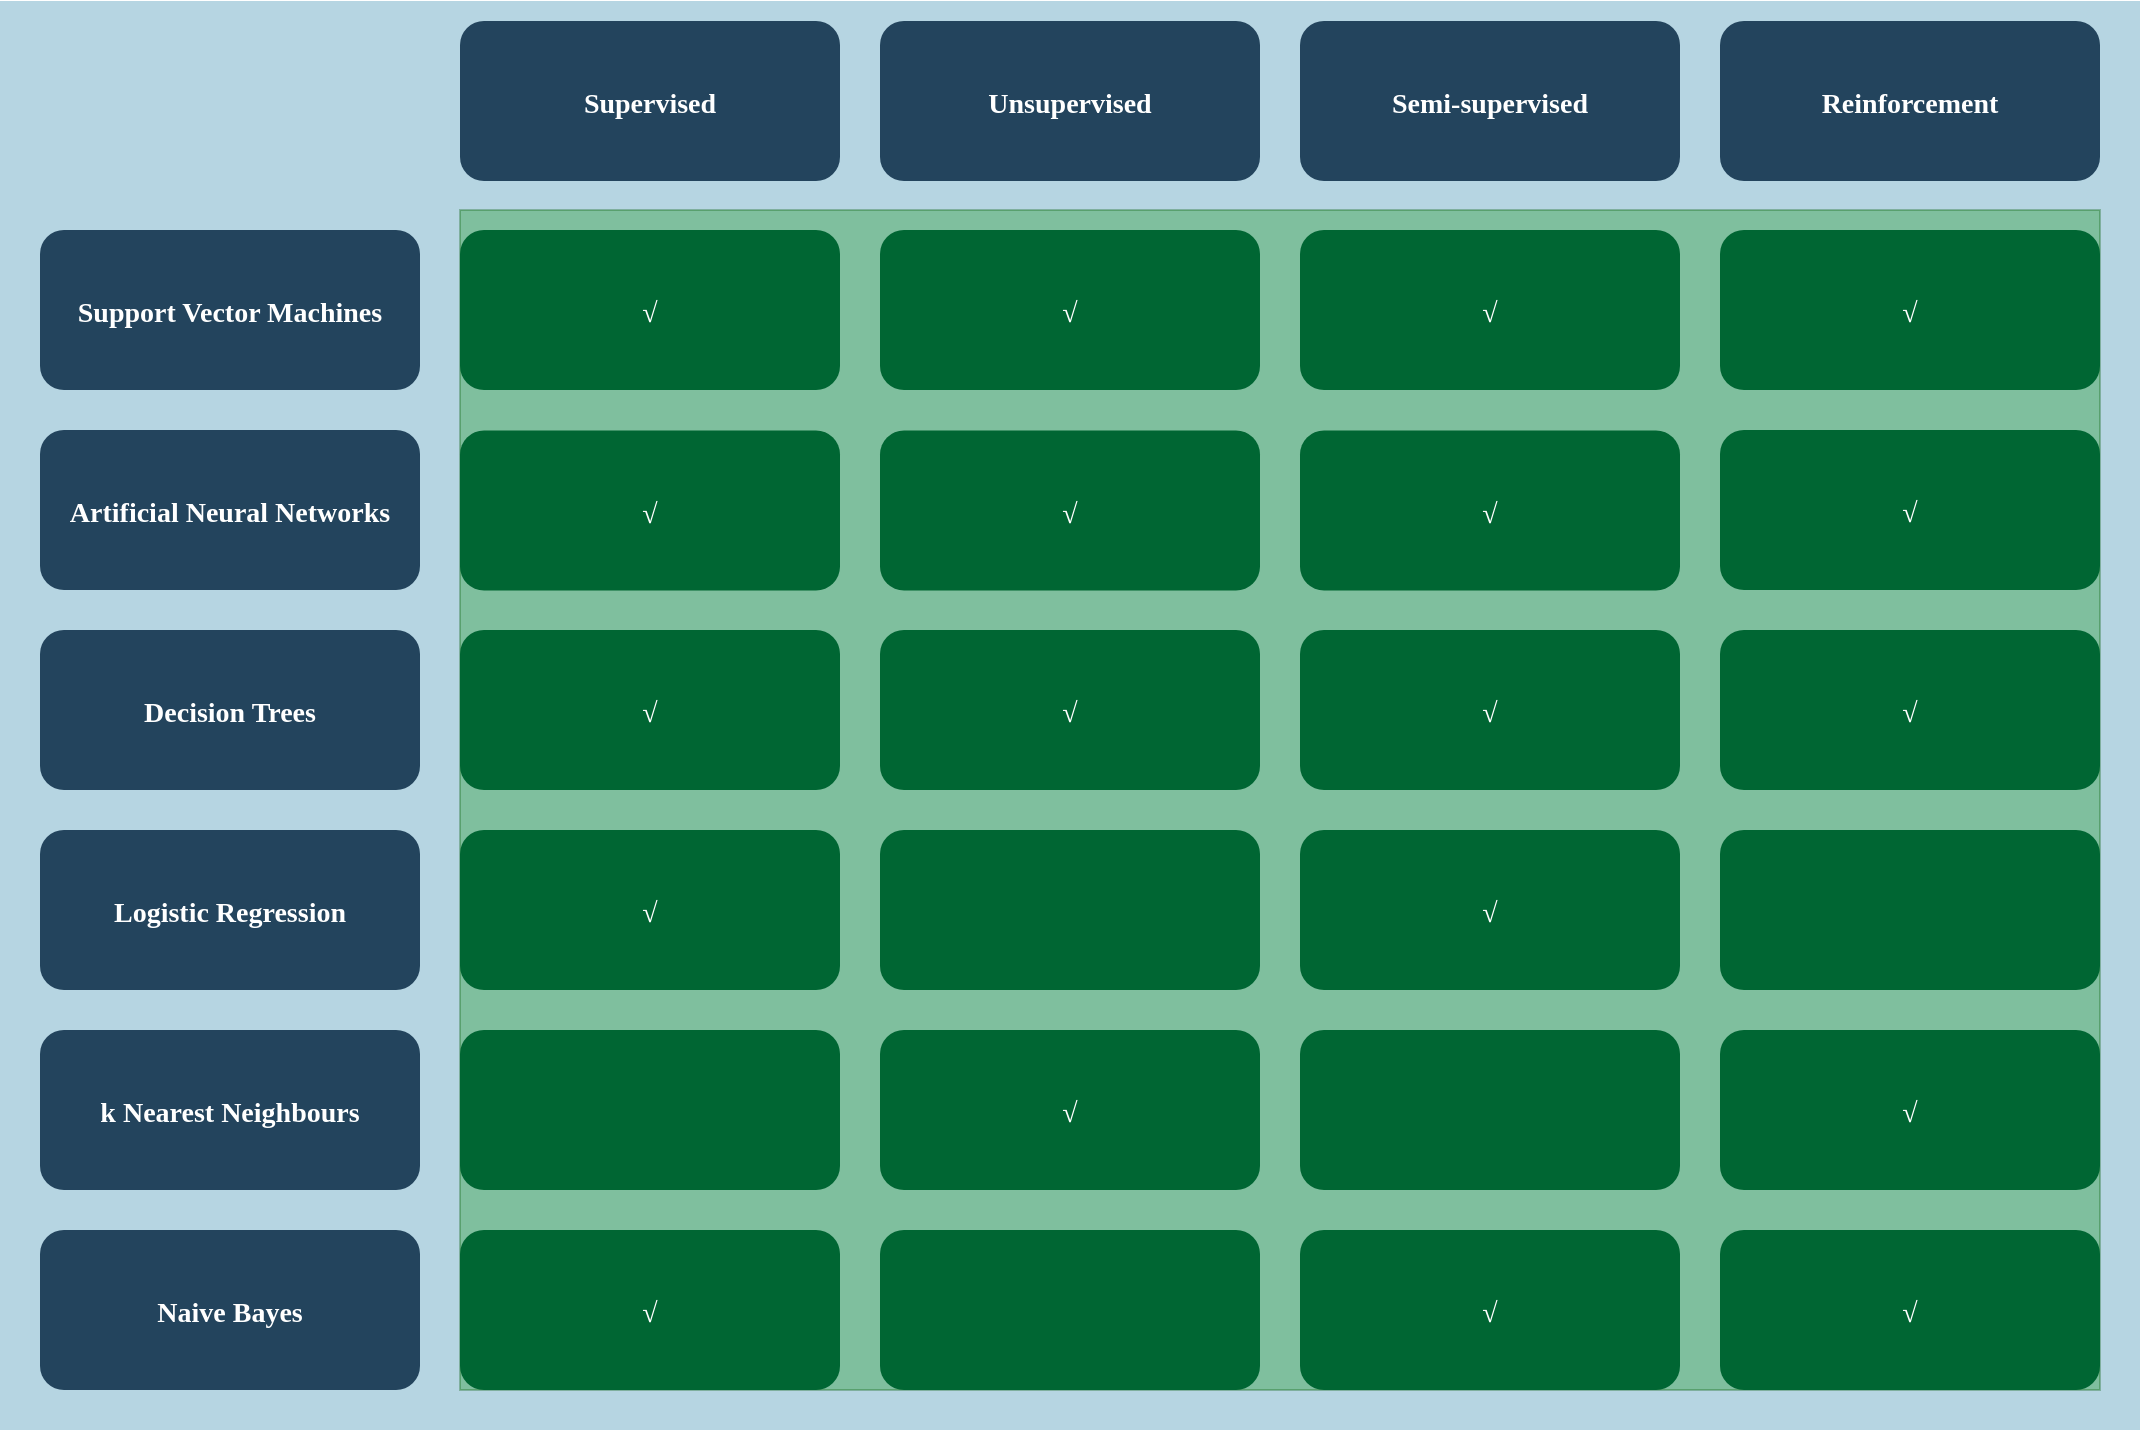 <mxfile version="22.0.0" type="github">
  <diagram name="Page-1" id="2c0d36ab-eaac-3732-788b-9136903baeff">
    <mxGraphModel dx="1417" dy="910" grid="1" gridSize="10" guides="1" tooltips="1" connect="1" arrows="1" fold="1" page="1" pageScale="1.5" pageWidth="1169" pageHeight="827" background="none" math="0" shadow="0">
      <root>
        <mxCell id="0" />
        <mxCell id="1" parent="0" />
        <mxCell id="122" value="" style="fillColor=#10739E;strokeColor=none;opacity=30;" parent="1" vertex="1">
          <mxGeometry x="160" y="325.5" width="1070" height="714.5" as="geometry" />
        </mxCell>
        <mxCell id="4" value="Reinforcement" style="rounded=1;fillColor=#23445D;gradientColor=none;strokeColor=none;fontColor=#FFFFFF;fontStyle=1;fontFamily=Tahoma;fontSize=14" parent="1" vertex="1">
          <mxGeometry x="1020.0" y="335.5" width="190" height="80" as="geometry" />
        </mxCell>
        <mxCell id="10" value="Semi-supervised" style="rounded=1;fillColor=#23445D;gradientColor=none;strokeColor=none;fontColor=#FFFFFF;fontStyle=1;fontFamily=Tahoma;fontSize=14" parent="1" vertex="1">
          <mxGeometry x="810" y="335.5" width="190" height="80" as="geometry" />
        </mxCell>
        <mxCell id="12" value="Unsupervised" style="rounded=1;fillColor=#23445D;gradientColor=none;strokeColor=none;fontColor=#FFFFFF;fontStyle=1;fontFamily=Tahoma;fontSize=14" parent="1" vertex="1">
          <mxGeometry x="600.0" y="335.5" width="190" height="80" as="geometry" />
        </mxCell>
        <mxCell id="13" value="Supervised" style="rounded=1;fillColor=#23445D;gradientColor=none;strokeColor=none;fontColor=#FFFFFF;fontStyle=1;fontFamily=Tahoma;fontSize=14" parent="1" vertex="1">
          <mxGeometry x="390" y="335.5" width="190" height="80" as="geometry" />
        </mxCell>
        <mxCell id="qZJyr3N7-ttr1Zrj77E6-123" value="Support Vector Machines" style="rounded=1;fillColor=#23445D;gradientColor=none;strokeColor=none;fontColor=#FFFFFF;fontStyle=1;fontFamily=Tahoma;fontSize=14" vertex="1" parent="1">
          <mxGeometry x="180" y="440" width="190" height="80" as="geometry" />
        </mxCell>
        <mxCell id="qZJyr3N7-ttr1Zrj77E6-124" value="Artificial Neural Networks" style="rounded=1;fillColor=#23445D;gradientColor=none;strokeColor=none;fontColor=#FFFFFF;fontStyle=1;fontFamily=Tahoma;fontSize=14" vertex="1" parent="1">
          <mxGeometry x="180" y="540" width="190" height="80" as="geometry" />
        </mxCell>
        <mxCell id="qZJyr3N7-ttr1Zrj77E6-125" value="Decision Trees" style="rounded=1;fillColor=#23445D;gradientColor=none;strokeColor=none;fontColor=#FFFFFF;fontStyle=1;fontFamily=Tahoma;fontSize=14" vertex="1" parent="1">
          <mxGeometry x="180" y="640" width="190" height="80" as="geometry" />
        </mxCell>
        <mxCell id="qZJyr3N7-ttr1Zrj77E6-126" value="Logistic Regression" style="rounded=1;fillColor=#23445D;gradientColor=none;strokeColor=none;fontColor=#FFFFFF;fontStyle=1;fontFamily=Tahoma;fontSize=14" vertex="1" parent="1">
          <mxGeometry x="180" y="740" width="190" height="80" as="geometry" />
        </mxCell>
        <mxCell id="qZJyr3N7-ttr1Zrj77E6-127" value="k Nearest Neighbours" style="rounded=1;fillColor=#23445D;gradientColor=none;strokeColor=none;fontColor=#FFFFFF;fontStyle=1;fontFamily=Tahoma;fontSize=14" vertex="1" parent="1">
          <mxGeometry x="180" y="840" width="190" height="80" as="geometry" />
        </mxCell>
        <mxCell id="qZJyr3N7-ttr1Zrj77E6-128" value="Naive Bayes" style="rounded=1;fillColor=#23445D;gradientColor=none;strokeColor=none;fontColor=#FFFFFF;fontStyle=1;fontFamily=Tahoma;fontSize=14" vertex="1" parent="1">
          <mxGeometry x="180" y="940" width="190" height="80" as="geometry" />
        </mxCell>
        <mxCell id="qZJyr3N7-ttr1Zrj77E6-130" value="" style="fillColor=#008a00;strokeColor=#005700;opacity=30;fontColor=#ffffff;" vertex="1" parent="1">
          <mxGeometry x="390" y="430" width="820" height="590" as="geometry" />
        </mxCell>
        <mxCell id="qZJyr3N7-ttr1Zrj77E6-131" value="√" style="rounded=1;fillColor=#006633;gradientColor=none;strokeColor=none;fontColor=#FFFFFF;fontStyle=1;fontFamily=Tahoma;fontSize=14" vertex="1" parent="1">
          <mxGeometry x="390" y="440" width="190" height="80" as="geometry" />
        </mxCell>
        <mxCell id="qZJyr3N7-ttr1Zrj77E6-132" value="√" style="rounded=1;fillColor=#006633;gradientColor=none;strokeColor=none;fontColor=#FFFFFF;fontStyle=1;fontFamily=Tahoma;fontSize=14" vertex="1" parent="1">
          <mxGeometry x="600" y="440" width="190" height="80" as="geometry" />
        </mxCell>
        <mxCell id="qZJyr3N7-ttr1Zrj77E6-133" value="√" style="rounded=1;fillColor=#006633;gradientColor=none;strokeColor=none;fontColor=#FFFFFF;fontStyle=1;fontFamily=Tahoma;fontSize=14" vertex="1" parent="1">
          <mxGeometry x="810" y="440" width="190" height="80" as="geometry" />
        </mxCell>
        <mxCell id="qZJyr3N7-ttr1Zrj77E6-134" value="√" style="rounded=1;fillColor=#006633;gradientColor=none;strokeColor=none;fontColor=#FFFFFF;fontStyle=1;fontFamily=Tahoma;fontSize=14" vertex="1" parent="1">
          <mxGeometry x="1020" y="440" width="190" height="80" as="geometry" />
        </mxCell>
        <mxCell id="qZJyr3N7-ttr1Zrj77E6-135" value="√" style="rounded=1;fillColor=#006633;gradientColor=none;strokeColor=none;fontColor=#FFFFFF;fontStyle=1;fontFamily=Tahoma;fontSize=14" vertex="1" parent="1">
          <mxGeometry x="390" y="540.25" width="190" height="80" as="geometry" />
        </mxCell>
        <mxCell id="qZJyr3N7-ttr1Zrj77E6-136" value="√" style="rounded=1;fillColor=#006633;gradientColor=none;strokeColor=none;fontColor=#FFFFFF;fontStyle=1;fontFamily=Tahoma;fontSize=14" vertex="1" parent="1">
          <mxGeometry x="600" y="540.25" width="190" height="80" as="geometry" />
        </mxCell>
        <mxCell id="qZJyr3N7-ttr1Zrj77E6-137" value="√" style="rounded=1;fillColor=#006633;gradientColor=none;strokeColor=none;fontColor=#FFFFFF;fontStyle=1;fontFamily=Tahoma;fontSize=14" vertex="1" parent="1">
          <mxGeometry x="810" y="540.25" width="190" height="80" as="geometry" />
        </mxCell>
        <mxCell id="qZJyr3N7-ttr1Zrj77E6-138" value="√" style="rounded=1;fillColor=#006633;gradientColor=none;strokeColor=none;fontColor=#FFFFFF;fontStyle=1;fontFamily=Tahoma;fontSize=14" vertex="1" parent="1">
          <mxGeometry x="1020" y="540" width="190" height="80" as="geometry" />
        </mxCell>
        <mxCell id="qZJyr3N7-ttr1Zrj77E6-139" value="√" style="rounded=1;fillColor=#006633;gradientColor=none;strokeColor=none;fontColor=#FFFFFF;fontStyle=1;fontFamily=Tahoma;fontSize=14" vertex="1" parent="1">
          <mxGeometry x="390" y="640" width="190" height="80" as="geometry" />
        </mxCell>
        <mxCell id="qZJyr3N7-ttr1Zrj77E6-140" value="√" style="rounded=1;fillColor=#006633;gradientColor=none;strokeColor=none;fontColor=#FFFFFF;fontStyle=1;fontFamily=Tahoma;fontSize=14" vertex="1" parent="1">
          <mxGeometry x="600" y="640" width="190" height="80" as="geometry" />
        </mxCell>
        <mxCell id="qZJyr3N7-ttr1Zrj77E6-141" value="√" style="rounded=1;fillColor=#006633;gradientColor=none;strokeColor=none;fontColor=#FFFFFF;fontStyle=1;fontFamily=Tahoma;fontSize=14" vertex="1" parent="1">
          <mxGeometry x="810" y="640" width="190" height="80" as="geometry" />
        </mxCell>
        <mxCell id="qZJyr3N7-ttr1Zrj77E6-142" value="√" style="rounded=1;fillColor=#006633;gradientColor=none;strokeColor=none;fontColor=#FFFFFF;fontStyle=1;fontFamily=Tahoma;fontSize=14" vertex="1" parent="1">
          <mxGeometry x="1020" y="640" width="190" height="80" as="geometry" />
        </mxCell>
        <mxCell id="qZJyr3N7-ttr1Zrj77E6-143" value="√" style="rounded=1;fillColor=#006633;gradientColor=none;strokeColor=none;fontColor=#FFFFFF;fontStyle=1;fontFamily=Tahoma;fontSize=14" vertex="1" parent="1">
          <mxGeometry x="390" y="740" width="190" height="80" as="geometry" />
        </mxCell>
        <mxCell id="qZJyr3N7-ttr1Zrj77E6-144" value="" style="rounded=1;fillColor=#006633;gradientColor=none;strokeColor=none;fontColor=#FFFFFF;fontStyle=1;fontFamily=Tahoma;fontSize=14" vertex="1" parent="1">
          <mxGeometry x="600" y="740" width="190" height="80" as="geometry" />
        </mxCell>
        <mxCell id="qZJyr3N7-ttr1Zrj77E6-145" value="√" style="rounded=1;fillColor=#006633;gradientColor=none;strokeColor=none;fontColor=#FFFFFF;fontStyle=1;fontFamily=Tahoma;fontSize=14" vertex="1" parent="1">
          <mxGeometry x="810" y="740" width="190" height="80" as="geometry" />
        </mxCell>
        <mxCell id="qZJyr3N7-ttr1Zrj77E6-146" value="" style="rounded=1;fillColor=#006633;gradientColor=none;strokeColor=none;fontColor=#FFFFFF;fontStyle=1;fontFamily=Tahoma;fontSize=14" vertex="1" parent="1">
          <mxGeometry x="1020" y="740" width="190" height="80" as="geometry" />
        </mxCell>
        <mxCell id="qZJyr3N7-ttr1Zrj77E6-147" value="" style="rounded=1;fillColor=#006633;gradientColor=none;strokeColor=none;fontColor=#FFFFFF;fontStyle=1;fontFamily=Tahoma;fontSize=14" vertex="1" parent="1">
          <mxGeometry x="390" y="840" width="190" height="80" as="geometry" />
        </mxCell>
        <mxCell id="qZJyr3N7-ttr1Zrj77E6-148" value="√" style="rounded=1;fillColor=#006633;gradientColor=none;strokeColor=none;fontColor=#FFFFFF;fontStyle=1;fontFamily=Tahoma;fontSize=14" vertex="1" parent="1">
          <mxGeometry x="600" y="840" width="190" height="80" as="geometry" />
        </mxCell>
        <mxCell id="qZJyr3N7-ttr1Zrj77E6-149" value="" style="rounded=1;fillColor=#006633;gradientColor=none;strokeColor=none;fontColor=#FFFFFF;fontStyle=1;fontFamily=Tahoma;fontSize=14" vertex="1" parent="1">
          <mxGeometry x="810" y="840" width="190" height="80" as="geometry" />
        </mxCell>
        <mxCell id="qZJyr3N7-ttr1Zrj77E6-150" value="√" style="rounded=1;fillColor=#006633;gradientColor=none;strokeColor=none;fontColor=#FFFFFF;fontStyle=1;fontFamily=Tahoma;fontSize=14" vertex="1" parent="1">
          <mxGeometry x="1020" y="840" width="190" height="80" as="geometry" />
        </mxCell>
        <mxCell id="qZJyr3N7-ttr1Zrj77E6-151" value="√" style="rounded=1;fillColor=#006633;gradientColor=none;strokeColor=none;fontColor=#FFFFFF;fontStyle=1;fontFamily=Tahoma;fontSize=14" vertex="1" parent="1">
          <mxGeometry x="390" y="940" width="190" height="80" as="geometry" />
        </mxCell>
        <mxCell id="qZJyr3N7-ttr1Zrj77E6-152" value="" style="rounded=1;fillColor=#006633;gradientColor=none;strokeColor=none;fontColor=#FFFFFF;fontStyle=1;fontFamily=Tahoma;fontSize=14" vertex="1" parent="1">
          <mxGeometry x="600" y="940" width="190" height="80" as="geometry" />
        </mxCell>
        <mxCell id="qZJyr3N7-ttr1Zrj77E6-153" value="√" style="rounded=1;fillColor=#006633;gradientColor=none;strokeColor=none;fontColor=#FFFFFF;fontStyle=1;fontFamily=Tahoma;fontSize=14" vertex="1" parent="1">
          <mxGeometry x="810" y="940" width="190" height="80" as="geometry" />
        </mxCell>
        <mxCell id="qZJyr3N7-ttr1Zrj77E6-154" value="√" style="rounded=1;fillColor=#006633;gradientColor=none;strokeColor=none;fontColor=#FFFFFF;fontStyle=1;fontFamily=Tahoma;fontSize=14" vertex="1" parent="1">
          <mxGeometry x="1020" y="940" width="190" height="80" as="geometry" />
        </mxCell>
      </root>
    </mxGraphModel>
  </diagram>
</mxfile>
